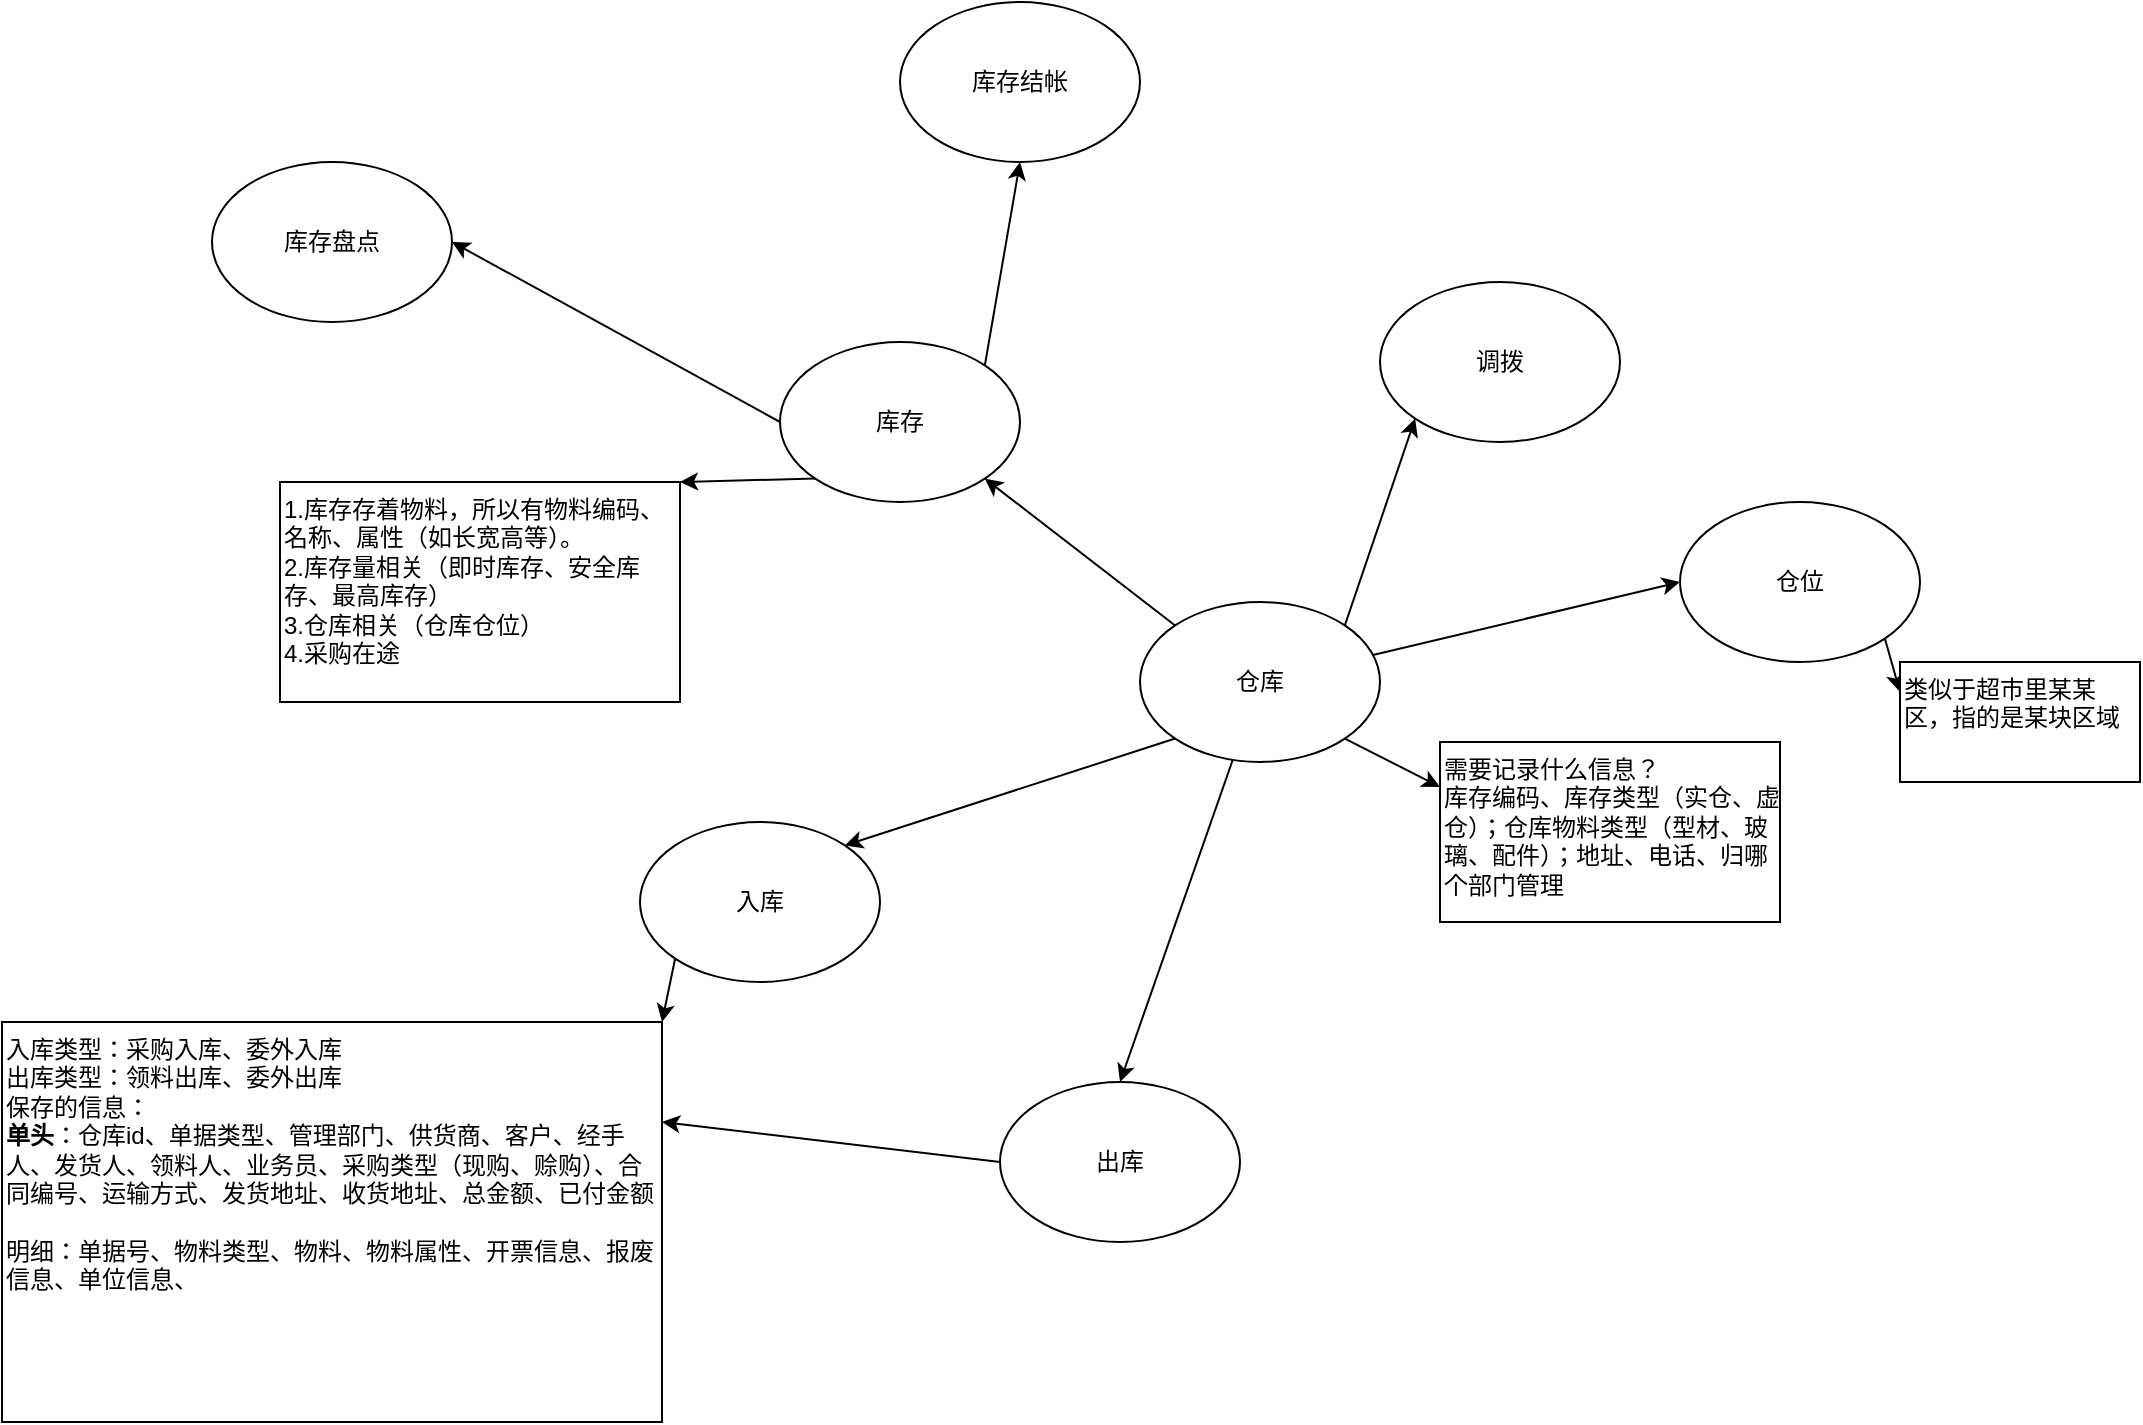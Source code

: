 <mxfile version="28.0.7">
  <diagram name="第 1 页" id="vNpipkyIo6hlMvCb-rWN">
    <mxGraphModel dx="1348" dy="779" grid="1" gridSize="10" guides="1" tooltips="1" connect="1" arrows="1" fold="1" page="1" pageScale="1" pageWidth="3300" pageHeight="4681" math="0" shadow="0">
      <root>
        <mxCell id="0" />
        <mxCell id="1" parent="0" />
        <mxCell id="bcbLDdxJfO9VDAEmfC5w-3" style="rounded=0;orthogonalLoop=1;jettySize=auto;html=1;entryX=0;entryY=0.5;entryDx=0;entryDy=0;" parent="1" source="bcbLDdxJfO9VDAEmfC5w-1" target="bcbLDdxJfO9VDAEmfC5w-2" edge="1">
          <mxGeometry relative="1" as="geometry" />
        </mxCell>
        <mxCell id="XjHJWzj3tPjJtDDLOWkv-3" style="rounded=0;orthogonalLoop=1;jettySize=auto;html=1;exitX=0;exitY=1;exitDx=0;exitDy=0;entryX=1;entryY=0;entryDx=0;entryDy=0;" edge="1" parent="1" source="bcbLDdxJfO9VDAEmfC5w-1" target="XjHJWzj3tPjJtDDLOWkv-2">
          <mxGeometry relative="1" as="geometry" />
        </mxCell>
        <mxCell id="XjHJWzj3tPjJtDDLOWkv-5" style="rounded=0;orthogonalLoop=1;jettySize=auto;html=1;exitX=1;exitY=1;exitDx=0;exitDy=0;entryX=0;entryY=0.25;entryDx=0;entryDy=0;" edge="1" parent="1" source="bcbLDdxJfO9VDAEmfC5w-1" target="bcbLDdxJfO9VDAEmfC5w-6">
          <mxGeometry relative="1" as="geometry" />
        </mxCell>
        <mxCell id="XjHJWzj3tPjJtDDLOWkv-11" style="edgeStyle=none;rounded=0;orthogonalLoop=1;jettySize=auto;html=1;exitX=1;exitY=0;exitDx=0;exitDy=0;entryX=0;entryY=1;entryDx=0;entryDy=0;" edge="1" parent="1" source="bcbLDdxJfO9VDAEmfC5w-1" target="XjHJWzj3tPjJtDDLOWkv-10">
          <mxGeometry relative="1" as="geometry" />
        </mxCell>
        <mxCell id="XjHJWzj3tPjJtDDLOWkv-12" style="edgeStyle=none;rounded=0;orthogonalLoop=1;jettySize=auto;html=1;entryX=0.5;entryY=0;entryDx=0;entryDy=0;" edge="1" parent="1" source="bcbLDdxJfO9VDAEmfC5w-1" target="XjHJWzj3tPjJtDDLOWkv-4">
          <mxGeometry relative="1" as="geometry" />
        </mxCell>
        <mxCell id="XjHJWzj3tPjJtDDLOWkv-21" style="edgeStyle=none;rounded=0;orthogonalLoop=1;jettySize=auto;html=1;exitX=0;exitY=0;exitDx=0;exitDy=0;entryX=1;entryY=1;entryDx=0;entryDy=0;" edge="1" parent="1" source="bcbLDdxJfO9VDAEmfC5w-1" target="XjHJWzj3tPjJtDDLOWkv-20">
          <mxGeometry relative="1" as="geometry" />
        </mxCell>
        <mxCell id="bcbLDdxJfO9VDAEmfC5w-1" value="仓库" style="ellipse;whiteSpace=wrap;html=1;" parent="1" vertex="1">
          <mxGeometry x="740" y="410" width="120" height="80" as="geometry" />
        </mxCell>
        <mxCell id="XjHJWzj3tPjJtDDLOWkv-6" style="rounded=0;orthogonalLoop=1;jettySize=auto;html=1;exitX=1;exitY=1;exitDx=0;exitDy=0;entryX=0;entryY=0.25;entryDx=0;entryDy=0;" edge="1" parent="1" source="bcbLDdxJfO9VDAEmfC5w-2" target="XjHJWzj3tPjJtDDLOWkv-1">
          <mxGeometry relative="1" as="geometry" />
        </mxCell>
        <mxCell id="bcbLDdxJfO9VDAEmfC5w-2" value="仓位" style="ellipse;whiteSpace=wrap;html=1;" parent="1" vertex="1">
          <mxGeometry x="1010" y="360" width="120" height="80" as="geometry" />
        </mxCell>
        <mxCell id="bcbLDdxJfO9VDAEmfC5w-6" value="&lt;div&gt;需要记录什么信息？&lt;/div&gt;库存编码、库存类型（实仓、虚仓）；仓库物料类型（型材、玻璃、配件）；地址、电话、归哪个部门管理" style="rounded=0;whiteSpace=wrap;html=1;labelPosition=center;verticalLabelPosition=middle;align=left;verticalAlign=top;" parent="1" vertex="1">
          <mxGeometry x="890" y="480" width="170" height="90" as="geometry" />
        </mxCell>
        <mxCell id="XjHJWzj3tPjJtDDLOWkv-1" value="类似于超市里某某区，指的是某块区域" style="rounded=0;whiteSpace=wrap;html=1;verticalAlign=top;align=left;" vertex="1" parent="1">
          <mxGeometry x="1120" y="440" width="120" height="60" as="geometry" />
        </mxCell>
        <mxCell id="XjHJWzj3tPjJtDDLOWkv-17" style="edgeStyle=none;rounded=0;orthogonalLoop=1;jettySize=auto;html=1;exitX=0;exitY=1;exitDx=0;exitDy=0;entryX=1;entryY=0;entryDx=0;entryDy=0;" edge="1" parent="1" source="XjHJWzj3tPjJtDDLOWkv-2" target="XjHJWzj3tPjJtDDLOWkv-16">
          <mxGeometry relative="1" as="geometry" />
        </mxCell>
        <mxCell id="XjHJWzj3tPjJtDDLOWkv-2" value="入库" style="ellipse;whiteSpace=wrap;html=1;" vertex="1" parent="1">
          <mxGeometry x="490" y="520" width="120" height="80" as="geometry" />
        </mxCell>
        <mxCell id="XjHJWzj3tPjJtDDLOWkv-19" style="edgeStyle=none;rounded=0;orthogonalLoop=1;jettySize=auto;html=1;exitX=0;exitY=0.5;exitDx=0;exitDy=0;entryX=1;entryY=0.25;entryDx=0;entryDy=0;" edge="1" parent="1" source="XjHJWzj3tPjJtDDLOWkv-4" target="XjHJWzj3tPjJtDDLOWkv-16">
          <mxGeometry relative="1" as="geometry" />
        </mxCell>
        <mxCell id="XjHJWzj3tPjJtDDLOWkv-4" value="出库" style="ellipse;whiteSpace=wrap;html=1;" vertex="1" parent="1">
          <mxGeometry x="670" y="650" width="120" height="80" as="geometry" />
        </mxCell>
        <mxCell id="XjHJWzj3tPjJtDDLOWkv-10" value="调拨" style="ellipse;whiteSpace=wrap;html=1;" vertex="1" parent="1">
          <mxGeometry x="860" y="250" width="120" height="80" as="geometry" />
        </mxCell>
        <mxCell id="XjHJWzj3tPjJtDDLOWkv-16" value="&lt;div&gt;入库类型：采购入库、委外入库&lt;/div&gt;&lt;div&gt;出库类型：领料出库、委外出库&lt;br&gt;&lt;/div&gt;&lt;div&gt;保存的信息：&lt;/div&gt;&lt;div&gt;&lt;div class=&quot;lake-content&quot;&gt;&lt;strong&gt;&lt;span class=&quot;ne-text&quot;&gt;单头&lt;/span&gt;&lt;/strong&gt;&lt;span class=&quot;ne-text&quot;&gt;：仓库id、单据类型、管理部门、供货商、客户、经手人、发货人、领料人、业务员、采购类型（现购、赊购）、合同编号、运输方式、发货地址、收货地址、总金额、已付金额&lt;/span&gt;&lt;/div&gt;&lt;div class=&quot;lake-content&quot;&gt;&lt;span class=&quot;ne-text&quot;&gt;&lt;br&gt;&lt;/span&gt;&lt;/div&gt;&lt;/div&gt;明细：单据号、物料类型、物料、物料属性、开票信息、报废信息、单位信息、" style="rounded=0;whiteSpace=wrap;html=1;verticalAlign=top;align=left;" vertex="1" parent="1">
          <mxGeometry x="171" y="620" width="330" height="200" as="geometry" />
        </mxCell>
        <mxCell id="XjHJWzj3tPjJtDDLOWkv-24" style="edgeStyle=none;rounded=0;orthogonalLoop=1;jettySize=auto;html=1;exitX=0;exitY=0.5;exitDx=0;exitDy=0;entryX=1;entryY=0.5;entryDx=0;entryDy=0;" edge="1" parent="1" source="XjHJWzj3tPjJtDDLOWkv-20" target="XjHJWzj3tPjJtDDLOWkv-23">
          <mxGeometry relative="1" as="geometry" />
        </mxCell>
        <mxCell id="XjHJWzj3tPjJtDDLOWkv-26" style="edgeStyle=none;rounded=0;orthogonalLoop=1;jettySize=auto;html=1;exitX=1;exitY=0;exitDx=0;exitDy=0;entryX=0.5;entryY=1;entryDx=0;entryDy=0;" edge="1" parent="1" source="XjHJWzj3tPjJtDDLOWkv-20" target="XjHJWzj3tPjJtDDLOWkv-25">
          <mxGeometry relative="1" as="geometry" />
        </mxCell>
        <mxCell id="XjHJWzj3tPjJtDDLOWkv-28" style="edgeStyle=none;rounded=0;orthogonalLoop=1;jettySize=auto;html=1;exitX=0;exitY=1;exitDx=0;exitDy=0;entryX=1;entryY=0;entryDx=0;entryDy=0;" edge="1" parent="1" source="XjHJWzj3tPjJtDDLOWkv-20" target="XjHJWzj3tPjJtDDLOWkv-27">
          <mxGeometry relative="1" as="geometry" />
        </mxCell>
        <mxCell id="XjHJWzj3tPjJtDDLOWkv-20" value="库存" style="ellipse;whiteSpace=wrap;html=1;" vertex="1" parent="1">
          <mxGeometry x="560" y="280" width="120" height="80" as="geometry" />
        </mxCell>
        <mxCell id="XjHJWzj3tPjJtDDLOWkv-23" value="库存盘点" style="ellipse;whiteSpace=wrap;html=1;" vertex="1" parent="1">
          <mxGeometry x="276" y="190" width="120" height="80" as="geometry" />
        </mxCell>
        <mxCell id="XjHJWzj3tPjJtDDLOWkv-25" value="库存结帐" style="ellipse;whiteSpace=wrap;html=1;" vertex="1" parent="1">
          <mxGeometry x="620" y="110" width="120" height="80" as="geometry" />
        </mxCell>
        <mxCell id="XjHJWzj3tPjJtDDLOWkv-27" value="&lt;div&gt;1.库存存着物料，所以有物料编码、名称、属性（如长宽高等）。&lt;/div&gt;&lt;div&gt;2.库存量相关（即时库存、安全库存、最高库存）&lt;/div&gt;&lt;div&gt;3.仓库相关（仓库仓位）&lt;/div&gt;&lt;div&gt;4.采购在途&lt;br&gt;&lt;/div&gt;" style="rounded=0;whiteSpace=wrap;html=1;verticalAlign=top;align=left;" vertex="1" parent="1">
          <mxGeometry x="310" y="350" width="200" height="110" as="geometry" />
        </mxCell>
      </root>
    </mxGraphModel>
  </diagram>
</mxfile>
